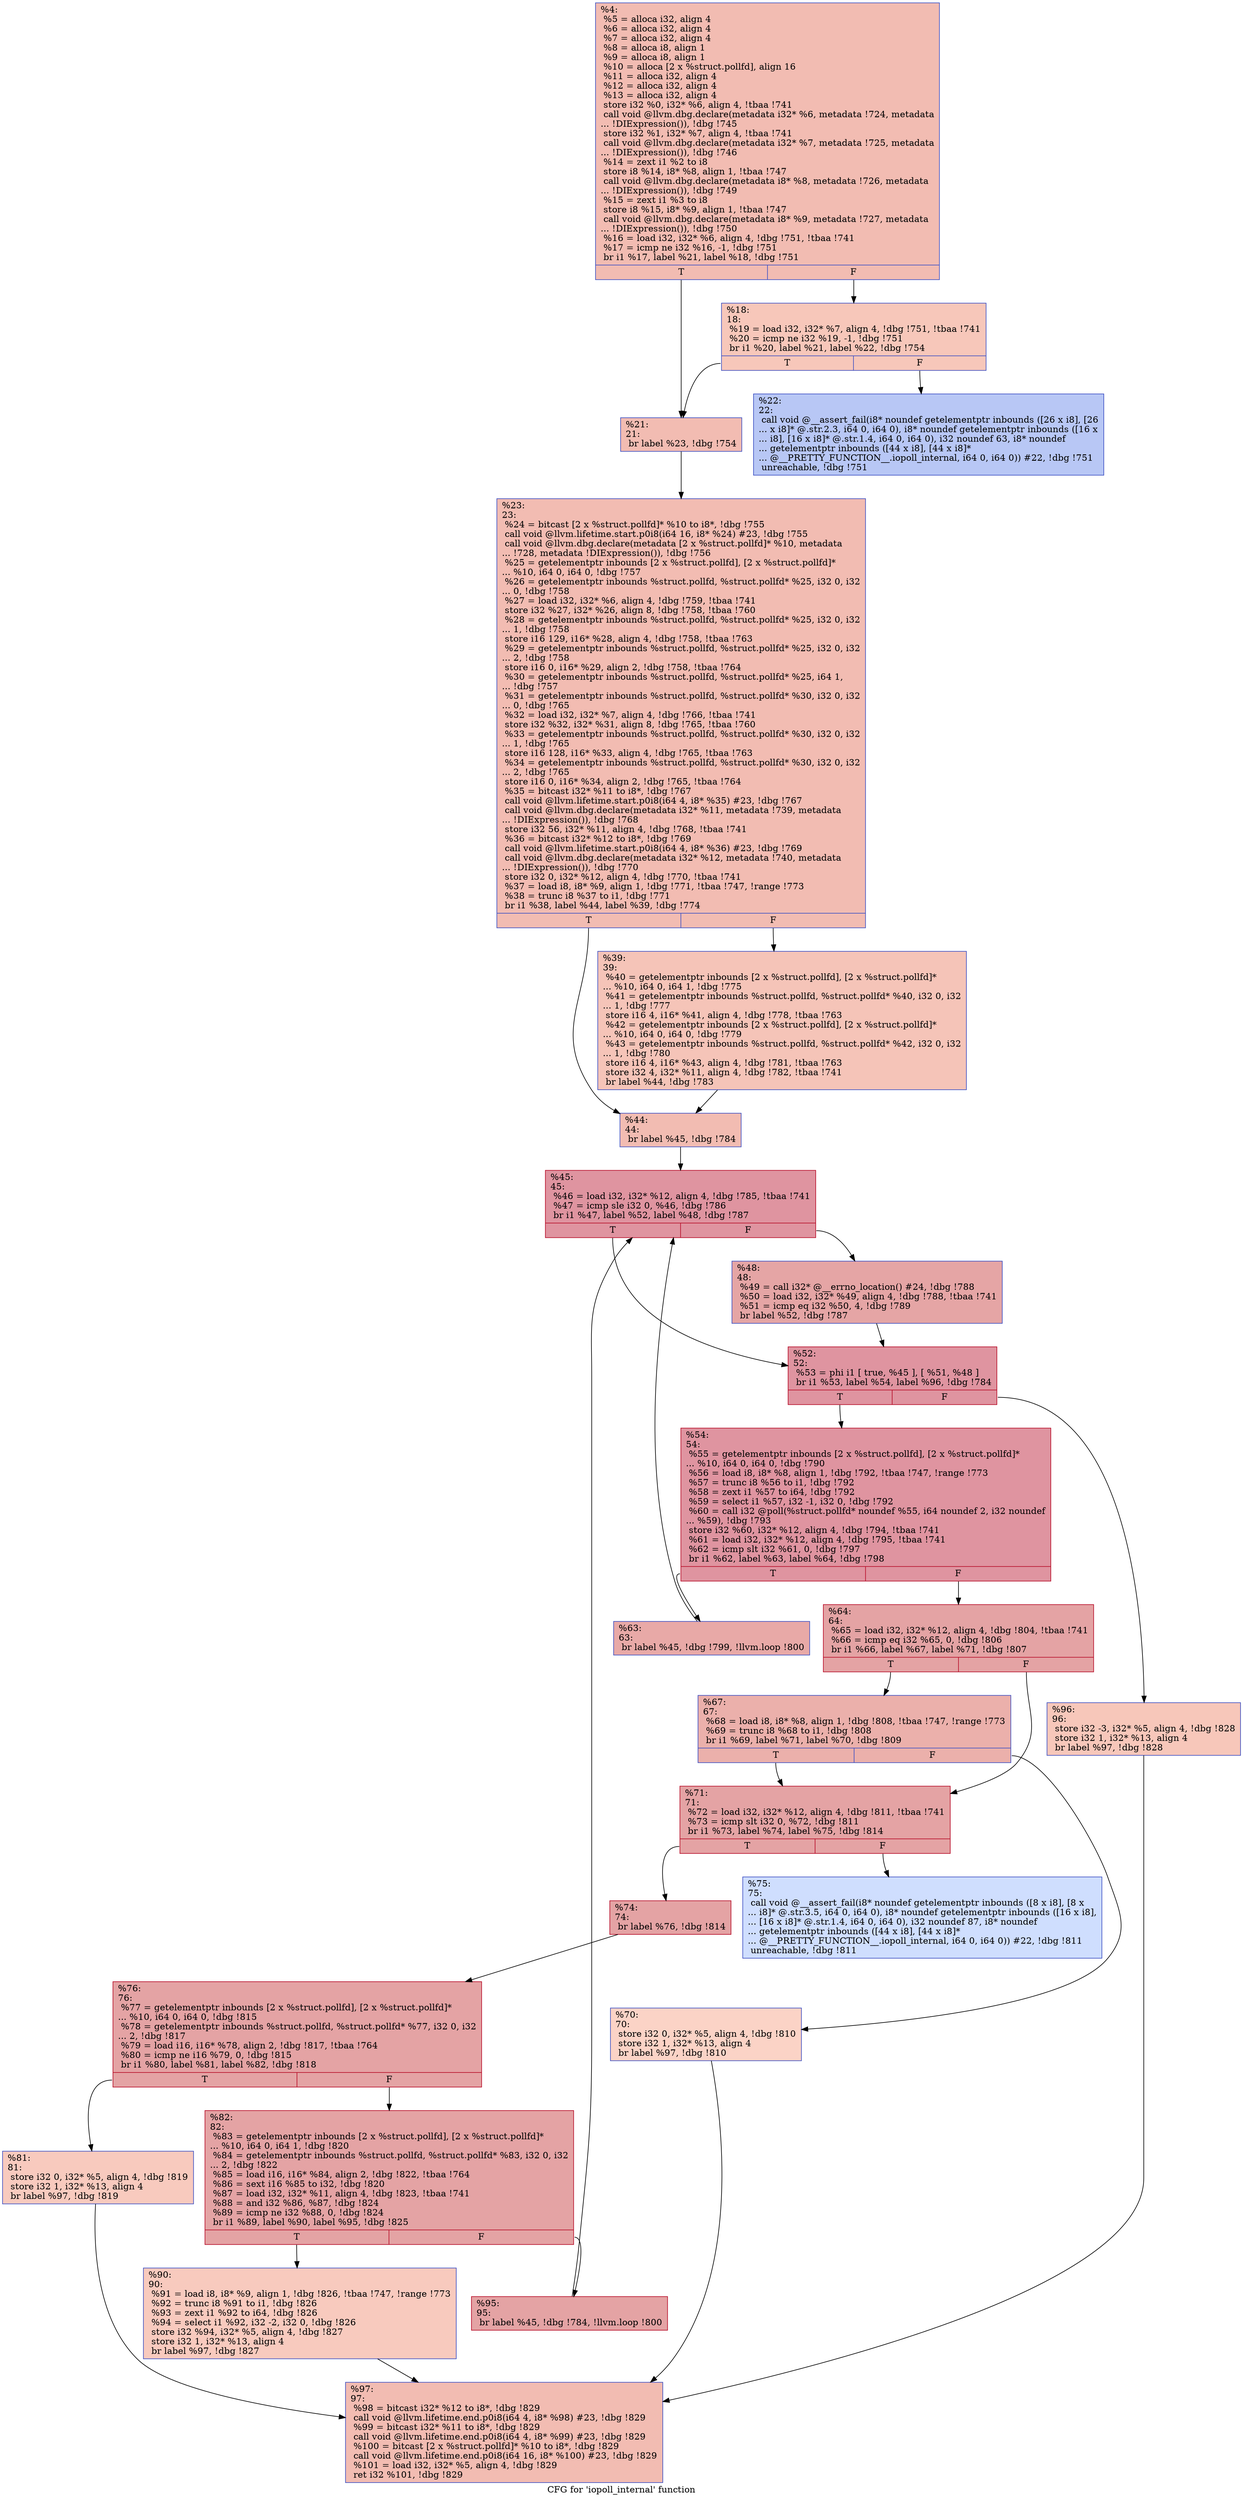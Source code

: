 digraph "CFG for 'iopoll_internal' function" {
	label="CFG for 'iopoll_internal' function";

	Node0x24154e0 [shape=record,color="#3d50c3ff", style=filled, fillcolor="#e1675170",label="{%4:\l  %5 = alloca i32, align 4\l  %6 = alloca i32, align 4\l  %7 = alloca i32, align 4\l  %8 = alloca i8, align 1\l  %9 = alloca i8, align 1\l  %10 = alloca [2 x %struct.pollfd], align 16\l  %11 = alloca i32, align 4\l  %12 = alloca i32, align 4\l  %13 = alloca i32, align 4\l  store i32 %0, i32* %6, align 4, !tbaa !741\l  call void @llvm.dbg.declare(metadata i32* %6, metadata !724, metadata\l... !DIExpression()), !dbg !745\l  store i32 %1, i32* %7, align 4, !tbaa !741\l  call void @llvm.dbg.declare(metadata i32* %7, metadata !725, metadata\l... !DIExpression()), !dbg !746\l  %14 = zext i1 %2 to i8\l  store i8 %14, i8* %8, align 1, !tbaa !747\l  call void @llvm.dbg.declare(metadata i8* %8, metadata !726, metadata\l... !DIExpression()), !dbg !749\l  %15 = zext i1 %3 to i8\l  store i8 %15, i8* %9, align 1, !tbaa !747\l  call void @llvm.dbg.declare(metadata i8* %9, metadata !727, metadata\l... !DIExpression()), !dbg !750\l  %16 = load i32, i32* %6, align 4, !dbg !751, !tbaa !741\l  %17 = icmp ne i32 %16, -1, !dbg !751\l  br i1 %17, label %21, label %18, !dbg !751\l|{<s0>T|<s1>F}}"];
	Node0x24154e0:s0 -> Node0x2434960;
	Node0x24154e0:s1 -> Node0x2434910;
	Node0x2434910 [shape=record,color="#3d50c3ff", style=filled, fillcolor="#ec7f6370",label="{%18:\l18:                                               \l  %19 = load i32, i32* %7, align 4, !dbg !751, !tbaa !741\l  %20 = icmp ne i32 %19, -1, !dbg !751\l  br i1 %20, label %21, label %22, !dbg !754\l|{<s0>T|<s1>F}}"];
	Node0x2434910:s0 -> Node0x2434960;
	Node0x2434910:s1 -> Node0x24349b0;
	Node0x2434960 [shape=record,color="#3d50c3ff", style=filled, fillcolor="#e1675170",label="{%21:\l21:                                               \l  br label %23, !dbg !754\l}"];
	Node0x2434960 -> Node0x2434a00;
	Node0x24349b0 [shape=record,color="#3d50c3ff", style=filled, fillcolor="#5f7fe870",label="{%22:\l22:                                               \l  call void @__assert_fail(i8* noundef getelementptr inbounds ([26 x i8], [26\l... x i8]* @.str.2.3, i64 0, i64 0), i8* noundef getelementptr inbounds ([16 x\l... i8], [16 x i8]* @.str.1.4, i64 0, i64 0), i32 noundef 63, i8* noundef\l... getelementptr inbounds ([44 x i8], [44 x i8]*\l... @__PRETTY_FUNCTION__.iopoll_internal, i64 0, i64 0)) #22, !dbg !751\l  unreachable, !dbg !751\l}"];
	Node0x2434a00 [shape=record,color="#3d50c3ff", style=filled, fillcolor="#e1675170",label="{%23:\l23:                                               \l  %24 = bitcast [2 x %struct.pollfd]* %10 to i8*, !dbg !755\l  call void @llvm.lifetime.start.p0i8(i64 16, i8* %24) #23, !dbg !755\l  call void @llvm.dbg.declare(metadata [2 x %struct.pollfd]* %10, metadata\l... !728, metadata !DIExpression()), !dbg !756\l  %25 = getelementptr inbounds [2 x %struct.pollfd], [2 x %struct.pollfd]*\l... %10, i64 0, i64 0, !dbg !757\l  %26 = getelementptr inbounds %struct.pollfd, %struct.pollfd* %25, i32 0, i32\l... 0, !dbg !758\l  %27 = load i32, i32* %6, align 4, !dbg !759, !tbaa !741\l  store i32 %27, i32* %26, align 8, !dbg !758, !tbaa !760\l  %28 = getelementptr inbounds %struct.pollfd, %struct.pollfd* %25, i32 0, i32\l... 1, !dbg !758\l  store i16 129, i16* %28, align 4, !dbg !758, !tbaa !763\l  %29 = getelementptr inbounds %struct.pollfd, %struct.pollfd* %25, i32 0, i32\l... 2, !dbg !758\l  store i16 0, i16* %29, align 2, !dbg !758, !tbaa !764\l  %30 = getelementptr inbounds %struct.pollfd, %struct.pollfd* %25, i64 1,\l... !dbg !757\l  %31 = getelementptr inbounds %struct.pollfd, %struct.pollfd* %30, i32 0, i32\l... 0, !dbg !765\l  %32 = load i32, i32* %7, align 4, !dbg !766, !tbaa !741\l  store i32 %32, i32* %31, align 8, !dbg !765, !tbaa !760\l  %33 = getelementptr inbounds %struct.pollfd, %struct.pollfd* %30, i32 0, i32\l... 1, !dbg !765\l  store i16 128, i16* %33, align 4, !dbg !765, !tbaa !763\l  %34 = getelementptr inbounds %struct.pollfd, %struct.pollfd* %30, i32 0, i32\l... 2, !dbg !765\l  store i16 0, i16* %34, align 2, !dbg !765, !tbaa !764\l  %35 = bitcast i32* %11 to i8*, !dbg !767\l  call void @llvm.lifetime.start.p0i8(i64 4, i8* %35) #23, !dbg !767\l  call void @llvm.dbg.declare(metadata i32* %11, metadata !739, metadata\l... !DIExpression()), !dbg !768\l  store i32 56, i32* %11, align 4, !dbg !768, !tbaa !741\l  %36 = bitcast i32* %12 to i8*, !dbg !769\l  call void @llvm.lifetime.start.p0i8(i64 4, i8* %36) #23, !dbg !769\l  call void @llvm.dbg.declare(metadata i32* %12, metadata !740, metadata\l... !DIExpression()), !dbg !770\l  store i32 0, i32* %12, align 4, !dbg !770, !tbaa !741\l  %37 = load i8, i8* %9, align 1, !dbg !771, !tbaa !747, !range !773\l  %38 = trunc i8 %37 to i1, !dbg !771\l  br i1 %38, label %44, label %39, !dbg !774\l|{<s0>T|<s1>F}}"];
	Node0x2434a00:s0 -> Node0x2434aa0;
	Node0x2434a00:s1 -> Node0x2434a50;
	Node0x2434a50 [shape=record,color="#3d50c3ff", style=filled, fillcolor="#e97a5f70",label="{%39:\l39:                                               \l  %40 = getelementptr inbounds [2 x %struct.pollfd], [2 x %struct.pollfd]*\l... %10, i64 0, i64 1, !dbg !775\l  %41 = getelementptr inbounds %struct.pollfd, %struct.pollfd* %40, i32 0, i32\l... 1, !dbg !777\l  store i16 4, i16* %41, align 4, !dbg !778, !tbaa !763\l  %42 = getelementptr inbounds [2 x %struct.pollfd], [2 x %struct.pollfd]*\l... %10, i64 0, i64 0, !dbg !779\l  %43 = getelementptr inbounds %struct.pollfd, %struct.pollfd* %42, i32 0, i32\l... 1, !dbg !780\l  store i16 4, i16* %43, align 4, !dbg !781, !tbaa !763\l  store i32 4, i32* %11, align 4, !dbg !782, !tbaa !741\l  br label %44, !dbg !783\l}"];
	Node0x2434a50 -> Node0x2434aa0;
	Node0x2434aa0 [shape=record,color="#3d50c3ff", style=filled, fillcolor="#e1675170",label="{%44:\l44:                                               \l  br label %45, !dbg !784\l}"];
	Node0x2434aa0 -> Node0x2434af0;
	Node0x2434af0 [shape=record,color="#b70d28ff", style=filled, fillcolor="#b70d2870",label="{%45:\l45:                                               \l  %46 = load i32, i32* %12, align 4, !dbg !785, !tbaa !741\l  %47 = icmp sle i32 0, %46, !dbg !786\l  br i1 %47, label %52, label %48, !dbg !787\l|{<s0>T|<s1>F}}"];
	Node0x2434af0:s0 -> Node0x2434b90;
	Node0x2434af0:s1 -> Node0x2434b40;
	Node0x2434b40 [shape=record,color="#3d50c3ff", style=filled, fillcolor="#c5333470",label="{%48:\l48:                                               \l  %49 = call i32* @__errno_location() #24, !dbg !788\l  %50 = load i32, i32* %49, align 4, !dbg !788, !tbaa !741\l  %51 = icmp eq i32 %50, 4, !dbg !789\l  br label %52, !dbg !787\l}"];
	Node0x2434b40 -> Node0x2434b90;
	Node0x2434b90 [shape=record,color="#b70d28ff", style=filled, fillcolor="#b70d2870",label="{%52:\l52:                                               \l  %53 = phi i1 [ true, %45 ], [ %51, %48 ]\l  br i1 %53, label %54, label %96, !dbg !784\l|{<s0>T|<s1>F}}"];
	Node0x2434b90:s0 -> Node0x2434be0;
	Node0x2434b90:s1 -> Node0x2434ff0;
	Node0x2434be0 [shape=record,color="#b70d28ff", style=filled, fillcolor="#b70d2870",label="{%54:\l54:                                               \l  %55 = getelementptr inbounds [2 x %struct.pollfd], [2 x %struct.pollfd]*\l... %10, i64 0, i64 0, !dbg !790\l  %56 = load i8, i8* %8, align 1, !dbg !792, !tbaa !747, !range !773\l  %57 = trunc i8 %56 to i1, !dbg !792\l  %58 = zext i1 %57 to i64, !dbg !792\l  %59 = select i1 %57, i32 -1, i32 0, !dbg !792\l  %60 = call i32 @poll(%struct.pollfd* noundef %55, i64 noundef 2, i32 noundef\l... %59), !dbg !793\l  store i32 %60, i32* %12, align 4, !dbg !794, !tbaa !741\l  %61 = load i32, i32* %12, align 4, !dbg !795, !tbaa !741\l  %62 = icmp slt i32 %61, 0, !dbg !797\l  br i1 %62, label %63, label %64, !dbg !798\l|{<s0>T|<s1>F}}"];
	Node0x2434be0:s0 -> Node0x2434c30;
	Node0x2434be0:s1 -> Node0x2434c80;
	Node0x2434c30 [shape=record,color="#3d50c3ff", style=filled, fillcolor="#ca3b3770",label="{%63:\l63:                                               \l  br label %45, !dbg !799, !llvm.loop !800\l}"];
	Node0x2434c30 -> Node0x2434af0;
	Node0x2434c80 [shape=record,color="#b70d28ff", style=filled, fillcolor="#c32e3170",label="{%64:\l64:                                               \l  %65 = load i32, i32* %12, align 4, !dbg !804, !tbaa !741\l  %66 = icmp eq i32 %65, 0, !dbg !806\l  br i1 %66, label %67, label %71, !dbg !807\l|{<s0>T|<s1>F}}"];
	Node0x2434c80:s0 -> Node0x2434cd0;
	Node0x2434c80:s1 -> Node0x2434d70;
	Node0x2434cd0 [shape=record,color="#3d50c3ff", style=filled, fillcolor="#d24b4070",label="{%67:\l67:                                               \l  %68 = load i8, i8* %8, align 1, !dbg !808, !tbaa !747, !range !773\l  %69 = trunc i8 %68 to i1, !dbg !808\l  br i1 %69, label %71, label %70, !dbg !809\l|{<s0>T|<s1>F}}"];
	Node0x2434cd0:s0 -> Node0x2434d70;
	Node0x2434cd0:s1 -> Node0x2434d20;
	Node0x2434d20 [shape=record,color="#3d50c3ff", style=filled, fillcolor="#f59c7d70",label="{%70:\l70:                                               \l  store i32 0, i32* %5, align 4, !dbg !810\l  store i32 1, i32* %13, align 4\l  br label %97, !dbg !810\l}"];
	Node0x2434d20 -> Node0x2435040;
	Node0x2434d70 [shape=record,color="#b70d28ff", style=filled, fillcolor="#c32e3170",label="{%71:\l71:                                               \l  %72 = load i32, i32* %12, align 4, !dbg !811, !tbaa !741\l  %73 = icmp slt i32 0, %72, !dbg !811\l  br i1 %73, label %74, label %75, !dbg !814\l|{<s0>T|<s1>F}}"];
	Node0x2434d70:s0 -> Node0x2434dc0;
	Node0x2434d70:s1 -> Node0x2434e10;
	Node0x2434dc0 [shape=record,color="#b70d28ff", style=filled, fillcolor="#c32e3170",label="{%74:\l74:                                               \l  br label %76, !dbg !814\l}"];
	Node0x2434dc0 -> Node0x2434e60;
	Node0x2434e10 [shape=record,color="#3d50c3ff", style=filled, fillcolor="#93b5fe70",label="{%75:\l75:                                               \l  call void @__assert_fail(i8* noundef getelementptr inbounds ([8 x i8], [8 x\l... i8]* @.str.3.5, i64 0, i64 0), i8* noundef getelementptr inbounds ([16 x i8],\l... [16 x i8]* @.str.1.4, i64 0, i64 0), i32 noundef 87, i8* noundef\l... getelementptr inbounds ([44 x i8], [44 x i8]*\l... @__PRETTY_FUNCTION__.iopoll_internal, i64 0, i64 0)) #22, !dbg !811\l  unreachable, !dbg !811\l}"];
	Node0x2434e60 [shape=record,color="#b70d28ff", style=filled, fillcolor="#c32e3170",label="{%76:\l76:                                               \l  %77 = getelementptr inbounds [2 x %struct.pollfd], [2 x %struct.pollfd]*\l... %10, i64 0, i64 0, !dbg !815\l  %78 = getelementptr inbounds %struct.pollfd, %struct.pollfd* %77, i32 0, i32\l... 2, !dbg !817\l  %79 = load i16, i16* %78, align 2, !dbg !817, !tbaa !764\l  %80 = icmp ne i16 %79, 0, !dbg !815\l  br i1 %80, label %81, label %82, !dbg !818\l|{<s0>T|<s1>F}}"];
	Node0x2434e60:s0 -> Node0x2434eb0;
	Node0x2434e60:s1 -> Node0x2434f00;
	Node0x2434eb0 [shape=record,color="#3d50c3ff", style=filled, fillcolor="#ef886b70",label="{%81:\l81:                                               \l  store i32 0, i32* %5, align 4, !dbg !819\l  store i32 1, i32* %13, align 4\l  br label %97, !dbg !819\l}"];
	Node0x2434eb0 -> Node0x2435040;
	Node0x2434f00 [shape=record,color="#b70d28ff", style=filled, fillcolor="#c32e3170",label="{%82:\l82:                                               \l  %83 = getelementptr inbounds [2 x %struct.pollfd], [2 x %struct.pollfd]*\l... %10, i64 0, i64 1, !dbg !820\l  %84 = getelementptr inbounds %struct.pollfd, %struct.pollfd* %83, i32 0, i32\l... 2, !dbg !822\l  %85 = load i16, i16* %84, align 2, !dbg !822, !tbaa !764\l  %86 = sext i16 %85 to i32, !dbg !820\l  %87 = load i32, i32* %11, align 4, !dbg !823, !tbaa !741\l  %88 = and i32 %86, %87, !dbg !824\l  %89 = icmp ne i32 %88, 0, !dbg !824\l  br i1 %89, label %90, label %95, !dbg !825\l|{<s0>T|<s1>F}}"];
	Node0x2434f00:s0 -> Node0x2434f50;
	Node0x2434f00:s1 -> Node0x2434fa0;
	Node0x2434f50 [shape=record,color="#3d50c3ff", style=filled, fillcolor="#ef886b70",label="{%90:\l90:                                               \l  %91 = load i8, i8* %9, align 1, !dbg !826, !tbaa !747, !range !773\l  %92 = trunc i8 %91 to i1, !dbg !826\l  %93 = zext i1 %92 to i64, !dbg !826\l  %94 = select i1 %92, i32 -2, i32 0, !dbg !826\l  store i32 %94, i32* %5, align 4, !dbg !827\l  store i32 1, i32* %13, align 4\l  br label %97, !dbg !827\l}"];
	Node0x2434f50 -> Node0x2435040;
	Node0x2434fa0 [shape=record,color="#b70d28ff", style=filled, fillcolor="#c32e3170",label="{%95:\l95:                                               \l  br label %45, !dbg !784, !llvm.loop !800\l}"];
	Node0x2434fa0 -> Node0x2434af0;
	Node0x2434ff0 [shape=record,color="#3d50c3ff", style=filled, fillcolor="#ec7f6370",label="{%96:\l96:                                               \l  store i32 -3, i32* %5, align 4, !dbg !828\l  store i32 1, i32* %13, align 4\l  br label %97, !dbg !828\l}"];
	Node0x2434ff0 -> Node0x2435040;
	Node0x2435040 [shape=record,color="#3d50c3ff", style=filled, fillcolor="#e1675170",label="{%97:\l97:                                               \l  %98 = bitcast i32* %12 to i8*, !dbg !829\l  call void @llvm.lifetime.end.p0i8(i64 4, i8* %98) #23, !dbg !829\l  %99 = bitcast i32* %11 to i8*, !dbg !829\l  call void @llvm.lifetime.end.p0i8(i64 4, i8* %99) #23, !dbg !829\l  %100 = bitcast [2 x %struct.pollfd]* %10 to i8*, !dbg !829\l  call void @llvm.lifetime.end.p0i8(i64 16, i8* %100) #23, !dbg !829\l  %101 = load i32, i32* %5, align 4, !dbg !829\l  ret i32 %101, !dbg !829\l}"];
}
